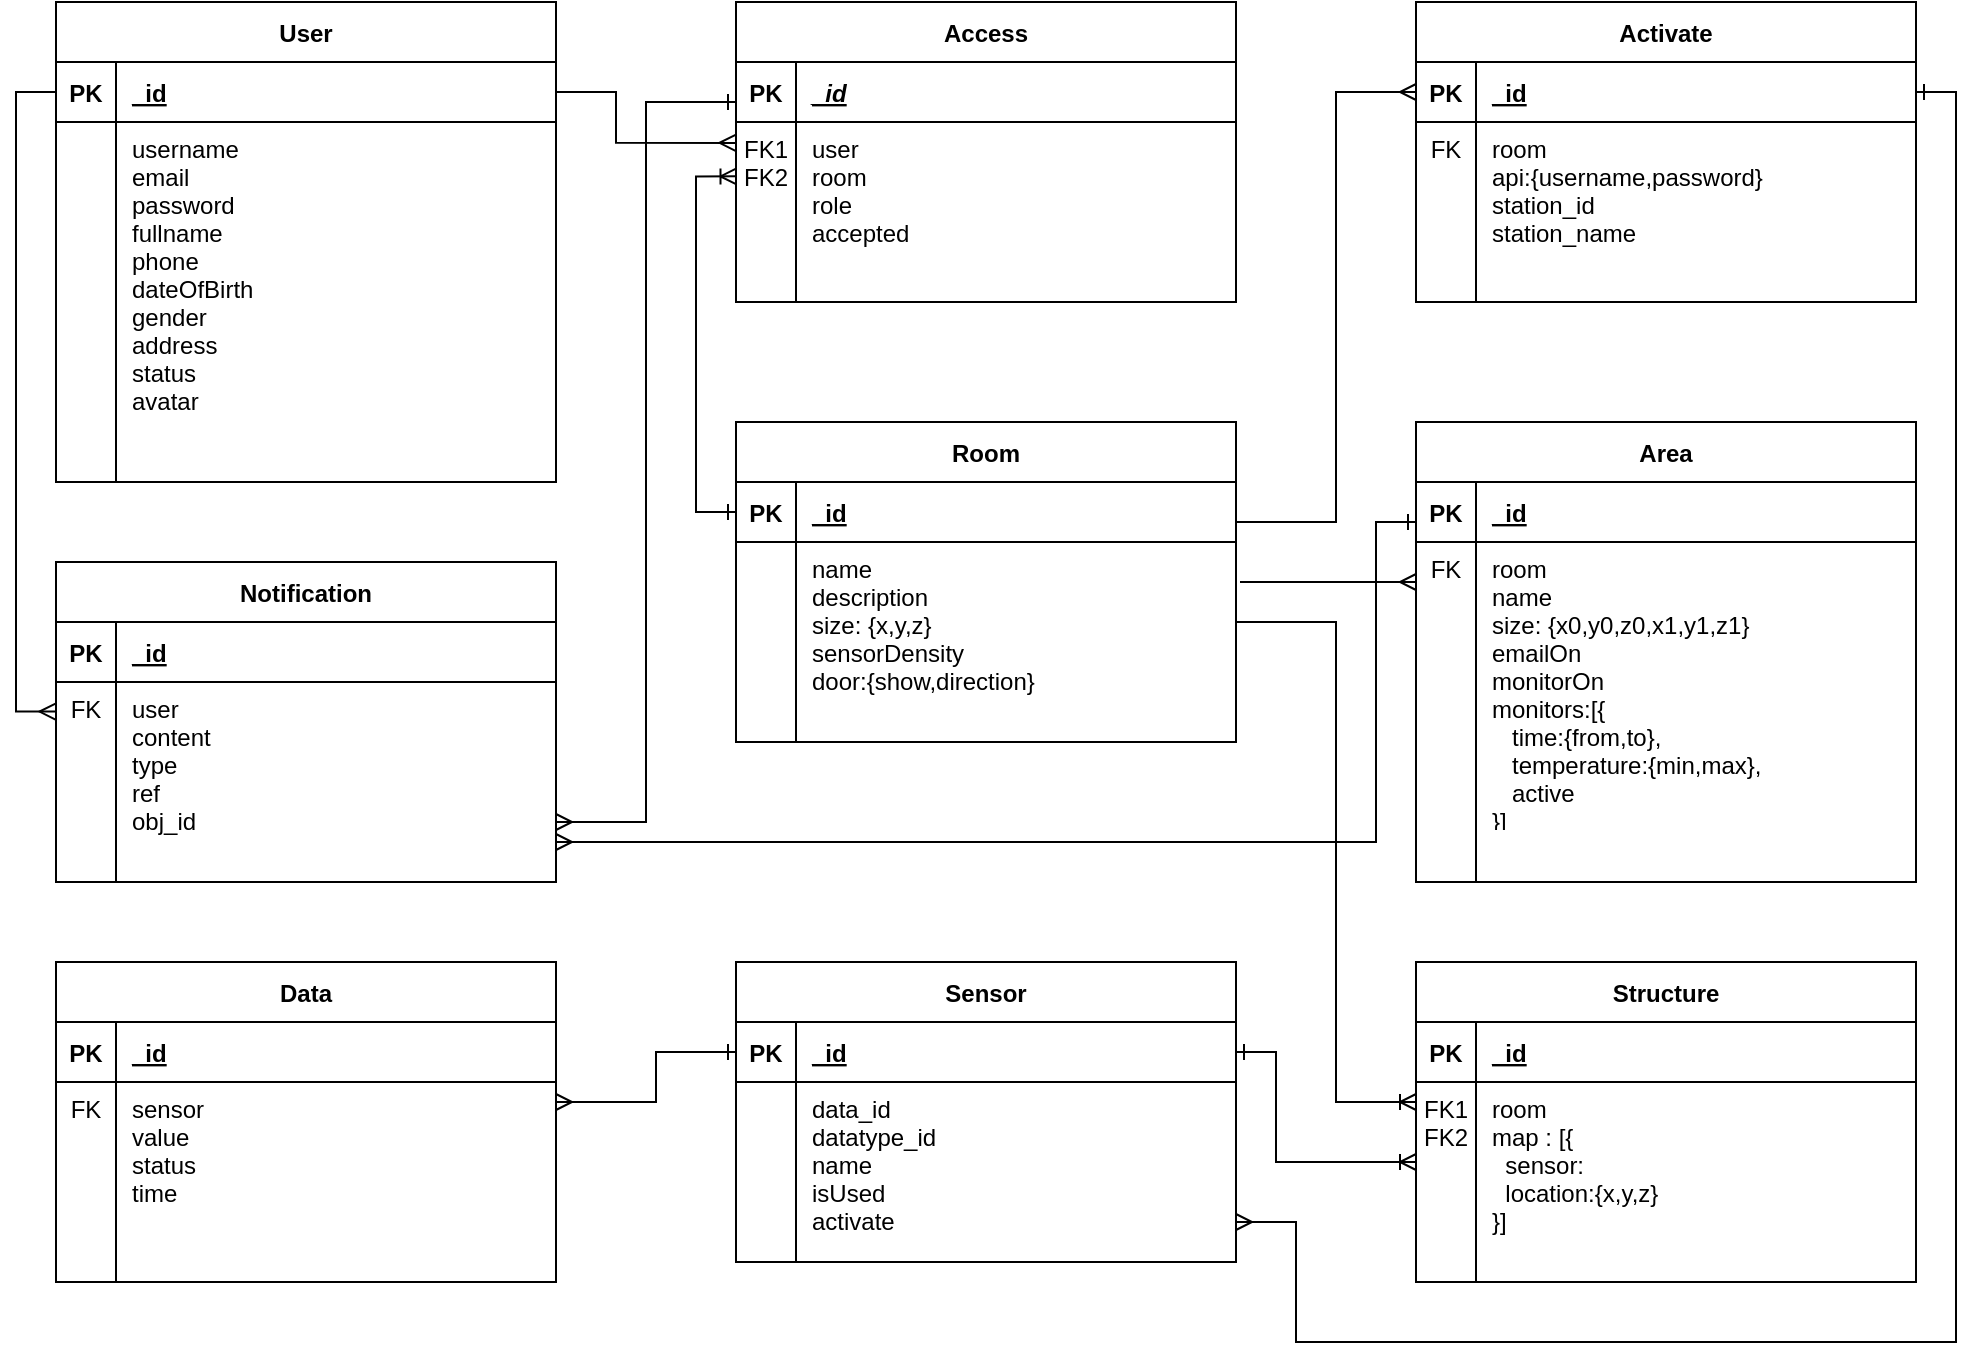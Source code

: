 <mxfile version="13.7.9" type="device"><diagram id="R2lEEEUBdFMjLlhIrx00" name="Page-1"><mxGraphModel dx="1420" dy="840" grid="1" gridSize="10" guides="1" tooltips="1" connect="1" arrows="1" fold="1" page="1" pageScale="1" pageWidth="850" pageHeight="1100" math="0" shadow="0" extFonts="Permanent Marker^https://fonts.googleapis.com/css?family=Permanent+Marker"><root><mxCell id="0"/><mxCell id="1" parent="0"/><mxCell id="O3Qeb1kDTmvBjC7gbuMr-43" value="User" style="shape=table;startSize=30;container=1;collapsible=1;childLayout=tableLayout;fixedRows=1;rowLines=0;fontStyle=1;align=center;resizeLast=1;" parent="1" vertex="1"><mxGeometry x="60" y="30" width="250" height="240" as="geometry"/></mxCell><mxCell id="O3Qeb1kDTmvBjC7gbuMr-44" value="" style="shape=partialRectangle;collapsible=0;dropTarget=0;pointerEvents=0;fillColor=none;points=[[0,0.5],[1,0.5]];portConstraint=eastwest;top=0;left=0;right=0;bottom=1;" parent="O3Qeb1kDTmvBjC7gbuMr-43" vertex="1"><mxGeometry y="30" width="250" height="30" as="geometry"/></mxCell><mxCell id="O3Qeb1kDTmvBjC7gbuMr-45" value="PK" style="shape=partialRectangle;overflow=hidden;connectable=0;fillColor=none;top=0;left=0;bottom=0;right=0;fontStyle=1;" parent="O3Qeb1kDTmvBjC7gbuMr-44" vertex="1"><mxGeometry width="30" height="30" as="geometry"/></mxCell><mxCell id="O3Qeb1kDTmvBjC7gbuMr-46" value="_id" style="shape=partialRectangle;overflow=hidden;connectable=0;fillColor=none;top=0;left=0;bottom=0;right=0;align=left;spacingLeft=6;fontStyle=5;" parent="O3Qeb1kDTmvBjC7gbuMr-44" vertex="1"><mxGeometry x="30" width="220" height="30" as="geometry"/></mxCell><mxCell id="O3Qeb1kDTmvBjC7gbuMr-47" value="" style="shape=partialRectangle;collapsible=0;dropTarget=0;pointerEvents=0;fillColor=none;points=[[0,0.5],[1,0.5]];portConstraint=eastwest;top=0;left=0;right=0;bottom=0;" parent="O3Qeb1kDTmvBjC7gbuMr-43" vertex="1"><mxGeometry y="60" width="250" height="160" as="geometry"/></mxCell><mxCell id="O3Qeb1kDTmvBjC7gbuMr-48" value="" style="shape=partialRectangle;overflow=hidden;connectable=0;fillColor=none;top=0;left=0;bottom=0;right=0;verticalAlign=top;" parent="O3Qeb1kDTmvBjC7gbuMr-47" vertex="1"><mxGeometry width="30" height="160" as="geometry"/></mxCell><mxCell id="O3Qeb1kDTmvBjC7gbuMr-49" value="username&#10;email&#10;password&#10;fullname&#10;phone&#10;dateOfBirth&#10;gender&#10;address&#10;status&#10;avatar" style="shape=partialRectangle;overflow=hidden;connectable=0;fillColor=none;top=0;left=0;bottom=0;right=0;align=left;spacingLeft=6;verticalAlign=top;" parent="O3Qeb1kDTmvBjC7gbuMr-47" vertex="1"><mxGeometry x="30" width="220" height="160" as="geometry"/></mxCell><mxCell id="O3Qeb1kDTmvBjC7gbuMr-50" value="" style="shape=partialRectangle;collapsible=0;dropTarget=0;pointerEvents=0;fillColor=none;points=[[0,0.5],[1,0.5]];portConstraint=eastwest;top=0;left=0;right=0;bottom=0;" parent="O3Qeb1kDTmvBjC7gbuMr-43" vertex="1"><mxGeometry y="220" width="250" height="20" as="geometry"/></mxCell><mxCell id="O3Qeb1kDTmvBjC7gbuMr-51" value="" style="shape=partialRectangle;overflow=hidden;connectable=0;fillColor=none;top=0;left=0;bottom=0;right=0;" parent="O3Qeb1kDTmvBjC7gbuMr-50" vertex="1"><mxGeometry width="30" height="20" as="geometry"/></mxCell><mxCell id="O3Qeb1kDTmvBjC7gbuMr-52" value="" style="shape=partialRectangle;overflow=hidden;connectable=0;fillColor=none;top=0;left=0;bottom=0;right=0;align=left;spacingLeft=6;" parent="O3Qeb1kDTmvBjC7gbuMr-50" vertex="1"><mxGeometry x="30" width="220" height="20" as="geometry"/></mxCell><mxCell id="C-vyLk0tnHw3VtMMgP7b-23" value="Access" style="shape=table;startSize=30;container=1;collapsible=1;childLayout=tableLayout;fixedRows=1;rowLines=0;fontStyle=1;align=center;resizeLast=1;" parent="1" vertex="1"><mxGeometry x="400" y="30" width="250" height="150" as="geometry"><mxRectangle x="40" y="30" width="90" height="30" as="alternateBounds"/></mxGeometry></mxCell><mxCell id="C-vyLk0tnHw3VtMMgP7b-24" value="" style="shape=partialRectangle;collapsible=0;dropTarget=0;pointerEvents=0;fillColor=none;points=[[0,0.5],[1,0.5]];portConstraint=eastwest;top=0;left=0;right=0;bottom=1;" parent="C-vyLk0tnHw3VtMMgP7b-23" vertex="1"><mxGeometry y="30" width="250" height="30" as="geometry"/></mxCell><mxCell id="C-vyLk0tnHw3VtMMgP7b-25" value="PK" style="shape=partialRectangle;overflow=hidden;connectable=0;fillColor=none;top=0;left=0;bottom=0;right=0;fontStyle=1;" parent="C-vyLk0tnHw3VtMMgP7b-24" vertex="1"><mxGeometry width="30" height="30" as="geometry"/></mxCell><mxCell id="C-vyLk0tnHw3VtMMgP7b-26" value="_id" style="shape=partialRectangle;overflow=hidden;connectable=0;fillColor=none;top=0;left=0;bottom=0;right=0;align=left;spacingLeft=6;fontStyle=7;" parent="C-vyLk0tnHw3VtMMgP7b-24" vertex="1"><mxGeometry x="30" width="220" height="30" as="geometry"/></mxCell><mxCell id="C-vyLk0tnHw3VtMMgP7b-27" value="" style="shape=partialRectangle;collapsible=0;dropTarget=0;pointerEvents=0;fillColor=none;points=[[0,0.5],[1,0.5]];portConstraint=eastwest;top=0;left=0;right=0;bottom=0;" parent="C-vyLk0tnHw3VtMMgP7b-23" vertex="1"><mxGeometry y="60" width="250" height="90" as="geometry"/></mxCell><mxCell id="C-vyLk0tnHw3VtMMgP7b-28" value="FK1&#10;FK2" style="shape=partialRectangle;overflow=hidden;connectable=0;fillColor=none;top=0;left=0;bottom=0;right=0;verticalAlign=top;" parent="C-vyLk0tnHw3VtMMgP7b-27" vertex="1"><mxGeometry width="30" height="90" as="geometry"/></mxCell><mxCell id="C-vyLk0tnHw3VtMMgP7b-29" value="user&#10;room&#10;role&#10;accepted" style="shape=partialRectangle;overflow=hidden;connectable=0;fillColor=none;top=0;left=0;bottom=0;right=0;align=left;spacingLeft=6;verticalAlign=top;" parent="C-vyLk0tnHw3VtMMgP7b-27" vertex="1"><mxGeometry x="30" width="220" height="90" as="geometry"/></mxCell><mxCell id="O3Qeb1kDTmvBjC7gbuMr-23" value="Room" style="shape=table;startSize=30;container=1;collapsible=1;childLayout=tableLayout;fixedRows=1;rowLines=0;fontStyle=1;align=center;resizeLast=1;" parent="1" vertex="1"><mxGeometry x="400" y="240" width="250" height="160" as="geometry"/></mxCell><mxCell id="O3Qeb1kDTmvBjC7gbuMr-24" value="" style="shape=partialRectangle;collapsible=0;dropTarget=0;pointerEvents=0;fillColor=none;points=[[0,0.5],[1,0.5]];portConstraint=eastwest;top=0;left=0;right=0;bottom=1;" parent="O3Qeb1kDTmvBjC7gbuMr-23" vertex="1"><mxGeometry y="30" width="250" height="30" as="geometry"/></mxCell><mxCell id="O3Qeb1kDTmvBjC7gbuMr-25" value="PK" style="shape=partialRectangle;overflow=hidden;connectable=0;fillColor=none;top=0;left=0;bottom=0;right=0;fontStyle=1;" parent="O3Qeb1kDTmvBjC7gbuMr-24" vertex="1"><mxGeometry width="30" height="30" as="geometry"/></mxCell><mxCell id="O3Qeb1kDTmvBjC7gbuMr-26" value="_id" style="shape=partialRectangle;overflow=hidden;connectable=0;fillColor=none;top=0;left=0;bottom=0;right=0;align=left;spacingLeft=6;fontStyle=5;" parent="O3Qeb1kDTmvBjC7gbuMr-24" vertex="1"><mxGeometry x="30" width="220" height="30" as="geometry"/></mxCell><mxCell id="O3Qeb1kDTmvBjC7gbuMr-27" value="" style="shape=partialRectangle;collapsible=0;dropTarget=0;pointerEvents=0;fillColor=none;points=[[0,0.5],[1,0.5]];portConstraint=eastwest;top=0;left=0;right=0;bottom=0;" parent="O3Qeb1kDTmvBjC7gbuMr-23" vertex="1"><mxGeometry y="60" width="250" height="80" as="geometry"/></mxCell><mxCell id="O3Qeb1kDTmvBjC7gbuMr-28" value="" style="shape=partialRectangle;overflow=hidden;connectable=0;fillColor=none;top=0;left=0;bottom=0;right=0;verticalAlign=top;" parent="O3Qeb1kDTmvBjC7gbuMr-27" vertex="1"><mxGeometry width="30" height="80" as="geometry"/></mxCell><mxCell id="O3Qeb1kDTmvBjC7gbuMr-29" value="name&#10;description&#10;size: {x,y,z}&#10;sensorDensity&#10;door:{show,direction}" style="shape=partialRectangle;overflow=hidden;connectable=0;fillColor=none;top=0;left=0;bottom=0;right=0;align=left;spacingLeft=6;verticalAlign=top;" parent="O3Qeb1kDTmvBjC7gbuMr-27" vertex="1"><mxGeometry x="30" width="220" height="80" as="geometry"/></mxCell><mxCell id="O3Qeb1kDTmvBjC7gbuMr-30" value="" style="shape=partialRectangle;collapsible=0;dropTarget=0;pointerEvents=0;fillColor=none;points=[[0,0.5],[1,0.5]];portConstraint=eastwest;top=0;left=0;right=0;bottom=0;" parent="O3Qeb1kDTmvBjC7gbuMr-23" vertex="1"><mxGeometry y="140" width="250" height="20" as="geometry"/></mxCell><mxCell id="O3Qeb1kDTmvBjC7gbuMr-31" value="" style="shape=partialRectangle;overflow=hidden;connectable=0;fillColor=none;top=0;left=0;bottom=0;right=0;" parent="O3Qeb1kDTmvBjC7gbuMr-30" vertex="1"><mxGeometry width="30" height="20" as="geometry"/></mxCell><mxCell id="O3Qeb1kDTmvBjC7gbuMr-32" value="" style="shape=partialRectangle;overflow=hidden;connectable=0;fillColor=none;top=0;left=0;bottom=0;right=0;align=left;spacingLeft=6;" parent="O3Qeb1kDTmvBjC7gbuMr-30" vertex="1"><mxGeometry x="30" width="220" height="20" as="geometry"/></mxCell><mxCell id="C-vyLk0tnHw3VtMMgP7b-2" value="Activate" style="shape=table;startSize=30;container=1;collapsible=1;childLayout=tableLayout;fixedRows=1;rowLines=0;fontStyle=1;align=center;resizeLast=1;" parent="1" vertex="1"><mxGeometry x="740" y="30" width="250" height="150" as="geometry"/></mxCell><mxCell id="C-vyLk0tnHw3VtMMgP7b-3" value="" style="shape=partialRectangle;collapsible=0;dropTarget=0;pointerEvents=0;fillColor=none;points=[[0,0.5],[1,0.5]];portConstraint=eastwest;top=0;left=0;right=0;bottom=1;" parent="C-vyLk0tnHw3VtMMgP7b-2" vertex="1"><mxGeometry y="30" width="250" height="30" as="geometry"/></mxCell><mxCell id="C-vyLk0tnHw3VtMMgP7b-4" value="PK" style="shape=partialRectangle;overflow=hidden;connectable=0;fillColor=none;top=0;left=0;bottom=0;right=0;fontStyle=1;" parent="C-vyLk0tnHw3VtMMgP7b-3" vertex="1"><mxGeometry width="30" height="30" as="geometry"/></mxCell><mxCell id="C-vyLk0tnHw3VtMMgP7b-5" value="_id" style="shape=partialRectangle;overflow=hidden;connectable=0;fillColor=none;top=0;left=0;bottom=0;right=0;align=left;spacingLeft=6;fontStyle=5;" parent="C-vyLk0tnHw3VtMMgP7b-3" vertex="1"><mxGeometry x="30" width="220" height="30" as="geometry"/></mxCell><mxCell id="C-vyLk0tnHw3VtMMgP7b-6" value="" style="shape=partialRectangle;collapsible=0;dropTarget=0;pointerEvents=0;fillColor=none;points=[[0,0.5],[1,0.5]];portConstraint=eastwest;top=0;left=0;right=0;bottom=0;" parent="C-vyLk0tnHw3VtMMgP7b-2" vertex="1"><mxGeometry y="60" width="250" height="70" as="geometry"/></mxCell><mxCell id="C-vyLk0tnHw3VtMMgP7b-7" value="FK" style="shape=partialRectangle;overflow=hidden;connectable=0;fillColor=none;top=0;left=0;bottom=0;right=0;verticalAlign=top;" parent="C-vyLk0tnHw3VtMMgP7b-6" vertex="1"><mxGeometry width="30" height="70" as="geometry"/></mxCell><mxCell id="C-vyLk0tnHw3VtMMgP7b-8" value="room&#10;api:{username,password}&#10;station_id&#10;station_name" style="shape=partialRectangle;overflow=hidden;connectable=0;fillColor=none;top=0;left=0;bottom=0;right=0;align=left;spacingLeft=6;verticalAlign=top;" parent="C-vyLk0tnHw3VtMMgP7b-6" vertex="1"><mxGeometry x="30" width="220" height="70" as="geometry"/></mxCell><mxCell id="C-vyLk0tnHw3VtMMgP7b-9" value="" style="shape=partialRectangle;collapsible=0;dropTarget=0;pointerEvents=0;fillColor=none;points=[[0,0.5],[1,0.5]];portConstraint=eastwest;top=0;left=0;right=0;bottom=0;" parent="C-vyLk0tnHw3VtMMgP7b-2" vertex="1"><mxGeometry y="130" width="250" height="20" as="geometry"/></mxCell><mxCell id="C-vyLk0tnHw3VtMMgP7b-10" value="" style="shape=partialRectangle;overflow=hidden;connectable=0;fillColor=none;top=0;left=0;bottom=0;right=0;" parent="C-vyLk0tnHw3VtMMgP7b-9" vertex="1"><mxGeometry width="30" height="20" as="geometry"/></mxCell><mxCell id="C-vyLk0tnHw3VtMMgP7b-11" value="" style="shape=partialRectangle;overflow=hidden;connectable=0;fillColor=none;top=0;left=0;bottom=0;right=0;align=left;spacingLeft=6;" parent="C-vyLk0tnHw3VtMMgP7b-9" vertex="1"><mxGeometry x="30" width="220" height="20" as="geometry"/></mxCell><mxCell id="C-vyLk0tnHw3VtMMgP7b-13" value="Area" style="shape=table;startSize=30;container=1;collapsible=1;childLayout=tableLayout;fixedRows=1;rowLines=0;fontStyle=1;align=center;resizeLast=1;" parent="1" vertex="1"><mxGeometry x="740" y="240" width="250" height="230" as="geometry"/></mxCell><mxCell id="C-vyLk0tnHw3VtMMgP7b-14" value="" style="shape=partialRectangle;collapsible=0;dropTarget=0;pointerEvents=0;fillColor=none;points=[[0,0.5],[1,0.5]];portConstraint=eastwest;top=0;left=0;right=0;bottom=1;" parent="C-vyLk0tnHw3VtMMgP7b-13" vertex="1"><mxGeometry y="30" width="250" height="30" as="geometry"/></mxCell><mxCell id="C-vyLk0tnHw3VtMMgP7b-15" value="PK" style="shape=partialRectangle;overflow=hidden;connectable=0;fillColor=none;top=0;left=0;bottom=0;right=0;fontStyle=1;" parent="C-vyLk0tnHw3VtMMgP7b-14" vertex="1"><mxGeometry width="30" height="30" as="geometry"/></mxCell><mxCell id="C-vyLk0tnHw3VtMMgP7b-16" value="_id" style="shape=partialRectangle;overflow=hidden;connectable=0;fillColor=none;top=0;left=0;bottom=0;right=0;align=left;spacingLeft=6;fontStyle=5;" parent="C-vyLk0tnHw3VtMMgP7b-14" vertex="1"><mxGeometry x="30" width="220" height="30" as="geometry"/></mxCell><mxCell id="C-vyLk0tnHw3VtMMgP7b-17" value="" style="shape=partialRectangle;collapsible=0;dropTarget=0;pointerEvents=0;fillColor=none;points=[[0,0.5],[1,0.5]];portConstraint=eastwest;top=0;left=0;right=0;bottom=0;" parent="C-vyLk0tnHw3VtMMgP7b-13" vertex="1"><mxGeometry y="60" width="250" height="140" as="geometry"/></mxCell><mxCell id="C-vyLk0tnHw3VtMMgP7b-18" value="FK" style="shape=partialRectangle;overflow=hidden;connectable=0;fillColor=none;top=0;left=0;bottom=0;right=0;verticalAlign=top;" parent="C-vyLk0tnHw3VtMMgP7b-17" vertex="1"><mxGeometry width="30" height="140" as="geometry"/></mxCell><mxCell id="C-vyLk0tnHw3VtMMgP7b-19" value="room&#10;name&#10;size: {x0,y0,z0,x1,y1,z1}&#10;emailOn&#10;monitorOn&#10;monitors:[{&#10;   time:{from,to},&#10;   temperature:{min,max}, &#10;   active&#10;}]" style="shape=partialRectangle;overflow=hidden;connectable=0;fillColor=none;top=0;left=0;bottom=0;right=0;align=left;spacingLeft=6;verticalAlign=top;" parent="C-vyLk0tnHw3VtMMgP7b-17" vertex="1"><mxGeometry x="30" width="220" height="140" as="geometry"/></mxCell><mxCell id="C-vyLk0tnHw3VtMMgP7b-20" value="" style="shape=partialRectangle;collapsible=0;dropTarget=0;pointerEvents=0;fillColor=none;points=[[0,0.5],[1,0.5]];portConstraint=eastwest;top=0;left=0;right=0;bottom=0;" parent="C-vyLk0tnHw3VtMMgP7b-13" vertex="1"><mxGeometry y="200" width="250" height="30" as="geometry"/></mxCell><mxCell id="C-vyLk0tnHw3VtMMgP7b-21" value="" style="shape=partialRectangle;overflow=hidden;connectable=0;fillColor=none;top=0;left=0;bottom=0;right=0;" parent="C-vyLk0tnHw3VtMMgP7b-20" vertex="1"><mxGeometry width="30" height="30" as="geometry"/></mxCell><mxCell id="C-vyLk0tnHw3VtMMgP7b-22" value="" style="shape=partialRectangle;overflow=hidden;connectable=0;fillColor=none;top=0;left=0;bottom=0;right=0;align=left;spacingLeft=6;" parent="C-vyLk0tnHw3VtMMgP7b-20" vertex="1"><mxGeometry x="30" width="220" height="30" as="geometry"/></mxCell><mxCell id="O3Qeb1kDTmvBjC7gbuMr-3" value="Data" style="shape=table;startSize=30;container=1;collapsible=1;childLayout=tableLayout;fixedRows=1;rowLines=0;fontStyle=1;align=center;resizeLast=1;" parent="1" vertex="1"><mxGeometry x="60" y="510" width="250" height="160" as="geometry"/></mxCell><mxCell id="O3Qeb1kDTmvBjC7gbuMr-4" value="" style="shape=partialRectangle;collapsible=0;dropTarget=0;pointerEvents=0;fillColor=none;points=[[0,0.5],[1,0.5]];portConstraint=eastwest;top=0;left=0;right=0;bottom=1;" parent="O3Qeb1kDTmvBjC7gbuMr-3" vertex="1"><mxGeometry y="30" width="250" height="30" as="geometry"/></mxCell><mxCell id="O3Qeb1kDTmvBjC7gbuMr-5" value="PK" style="shape=partialRectangle;overflow=hidden;connectable=0;fillColor=none;top=0;left=0;bottom=0;right=0;fontStyle=1;" parent="O3Qeb1kDTmvBjC7gbuMr-4" vertex="1"><mxGeometry width="30" height="30" as="geometry"/></mxCell><mxCell id="O3Qeb1kDTmvBjC7gbuMr-6" value="_id" style="shape=partialRectangle;overflow=hidden;connectable=0;fillColor=none;top=0;left=0;bottom=0;right=0;align=left;spacingLeft=6;fontStyle=5;" parent="O3Qeb1kDTmvBjC7gbuMr-4" vertex="1"><mxGeometry x="30" width="220" height="30" as="geometry"/></mxCell><mxCell id="O3Qeb1kDTmvBjC7gbuMr-7" value="" style="shape=partialRectangle;collapsible=0;dropTarget=0;pointerEvents=0;fillColor=none;points=[[0,0.5],[1,0.5]];portConstraint=eastwest;top=0;left=0;right=0;bottom=0;" parent="O3Qeb1kDTmvBjC7gbuMr-3" vertex="1"><mxGeometry y="60" width="250" height="80" as="geometry"/></mxCell><mxCell id="O3Qeb1kDTmvBjC7gbuMr-8" value="FK" style="shape=partialRectangle;overflow=hidden;connectable=0;fillColor=none;top=0;left=0;bottom=0;right=0;verticalAlign=top;" parent="O3Qeb1kDTmvBjC7gbuMr-7" vertex="1"><mxGeometry width="30" height="80" as="geometry"/></mxCell><mxCell id="O3Qeb1kDTmvBjC7gbuMr-9" value="sensor&#10;value&#10;status&#10;time" style="shape=partialRectangle;overflow=hidden;connectable=0;fillColor=none;top=0;left=0;bottom=0;right=0;align=left;spacingLeft=6;verticalAlign=top;" parent="O3Qeb1kDTmvBjC7gbuMr-7" vertex="1"><mxGeometry x="30" width="220" height="80" as="geometry"/></mxCell><mxCell id="O3Qeb1kDTmvBjC7gbuMr-10" value="" style="shape=partialRectangle;collapsible=0;dropTarget=0;pointerEvents=0;fillColor=none;points=[[0,0.5],[1,0.5]];portConstraint=eastwest;top=0;left=0;right=0;bottom=0;" parent="O3Qeb1kDTmvBjC7gbuMr-3" vertex="1"><mxGeometry y="140" width="250" height="20" as="geometry"/></mxCell><mxCell id="O3Qeb1kDTmvBjC7gbuMr-11" value="" style="shape=partialRectangle;overflow=hidden;connectable=0;fillColor=none;top=0;left=0;bottom=0;right=0;" parent="O3Qeb1kDTmvBjC7gbuMr-10" vertex="1"><mxGeometry width="30" height="20" as="geometry"/></mxCell><mxCell id="O3Qeb1kDTmvBjC7gbuMr-12" value="" style="shape=partialRectangle;overflow=hidden;connectable=0;fillColor=none;top=0;left=0;bottom=0;right=0;align=left;spacingLeft=6;" parent="O3Qeb1kDTmvBjC7gbuMr-10" vertex="1"><mxGeometry x="30" width="220" height="20" as="geometry"/></mxCell><mxCell id="O3Qeb1kDTmvBjC7gbuMr-13" value="Notification" style="shape=table;startSize=30;container=1;collapsible=1;childLayout=tableLayout;fixedRows=1;rowLines=0;fontStyle=1;align=center;resizeLast=1;" parent="1" vertex="1"><mxGeometry x="60" y="310" width="250" height="160" as="geometry"/></mxCell><mxCell id="O3Qeb1kDTmvBjC7gbuMr-14" value="" style="shape=partialRectangle;collapsible=0;dropTarget=0;pointerEvents=0;fillColor=none;points=[[0,0.5],[1,0.5]];portConstraint=eastwest;top=0;left=0;right=0;bottom=1;" parent="O3Qeb1kDTmvBjC7gbuMr-13" vertex="1"><mxGeometry y="30" width="250" height="30" as="geometry"/></mxCell><mxCell id="O3Qeb1kDTmvBjC7gbuMr-15" value="PK" style="shape=partialRectangle;overflow=hidden;connectable=0;fillColor=none;top=0;left=0;bottom=0;right=0;fontStyle=1;" parent="O3Qeb1kDTmvBjC7gbuMr-14" vertex="1"><mxGeometry width="30" height="30" as="geometry"/></mxCell><mxCell id="O3Qeb1kDTmvBjC7gbuMr-16" value="_id" style="shape=partialRectangle;overflow=hidden;connectable=0;fillColor=none;top=0;left=0;bottom=0;right=0;align=left;spacingLeft=6;fontStyle=5;" parent="O3Qeb1kDTmvBjC7gbuMr-14" vertex="1"><mxGeometry x="30" width="220" height="30" as="geometry"/></mxCell><mxCell id="O3Qeb1kDTmvBjC7gbuMr-17" value="" style="shape=partialRectangle;collapsible=0;dropTarget=0;pointerEvents=0;fillColor=none;points=[[0,0.5],[1,0.5]];portConstraint=eastwest;top=0;left=0;right=0;bottom=0;" parent="O3Qeb1kDTmvBjC7gbuMr-13" vertex="1"><mxGeometry y="60" width="250" height="80" as="geometry"/></mxCell><mxCell id="O3Qeb1kDTmvBjC7gbuMr-18" value="FK" style="shape=partialRectangle;overflow=hidden;connectable=0;fillColor=none;top=0;left=0;bottom=0;right=0;verticalAlign=top;" parent="O3Qeb1kDTmvBjC7gbuMr-17" vertex="1"><mxGeometry width="30" height="80" as="geometry"/></mxCell><mxCell id="O3Qeb1kDTmvBjC7gbuMr-19" value="user&#10;content&#10;type&#10;ref&#10;obj_id" style="shape=partialRectangle;overflow=hidden;connectable=0;fillColor=none;top=0;left=0;bottom=0;right=0;align=left;spacingLeft=6;verticalAlign=top;" parent="O3Qeb1kDTmvBjC7gbuMr-17" vertex="1"><mxGeometry x="30" width="220" height="80" as="geometry"/></mxCell><mxCell id="O3Qeb1kDTmvBjC7gbuMr-20" value="" style="shape=partialRectangle;collapsible=0;dropTarget=0;pointerEvents=0;fillColor=none;points=[[0,0.5],[1,0.5]];portConstraint=eastwest;top=0;left=0;right=0;bottom=0;" parent="O3Qeb1kDTmvBjC7gbuMr-13" vertex="1"><mxGeometry y="140" width="250" height="20" as="geometry"/></mxCell><mxCell id="O3Qeb1kDTmvBjC7gbuMr-21" value="" style="shape=partialRectangle;overflow=hidden;connectable=0;fillColor=none;top=0;left=0;bottom=0;right=0;" parent="O3Qeb1kDTmvBjC7gbuMr-20" vertex="1"><mxGeometry width="30" height="20" as="geometry"/></mxCell><mxCell id="O3Qeb1kDTmvBjC7gbuMr-22" value="" style="shape=partialRectangle;overflow=hidden;connectable=0;fillColor=none;top=0;left=0;bottom=0;right=0;align=left;spacingLeft=6;" parent="O3Qeb1kDTmvBjC7gbuMr-20" vertex="1"><mxGeometry x="30" width="220" height="20" as="geometry"/></mxCell><mxCell id="sG4DAM2VP8wmvW2lhJXd-7" style="edgeStyle=orthogonalEdgeStyle;rounded=0;orthogonalLoop=1;jettySize=auto;html=1;entryX=1;entryY=0.5;entryDx=0;entryDy=0;endArrow=none;endFill=0;startArrow=ERoneToMany;startFill=0;" edge="1" parent="1" source="O3Qeb1kDTmvBjC7gbuMr-57" target="O3Qeb1kDTmvBjC7gbuMr-27"><mxGeometry relative="1" as="geometry"><Array as="points"><mxPoint x="700" y="580"/><mxPoint x="700" y="340"/></Array></mxGeometry></mxCell><mxCell id="O3Qeb1kDTmvBjC7gbuMr-33" value="Sensor" style="shape=table;startSize=30;container=1;collapsible=1;childLayout=tableLayout;fixedRows=1;rowLines=0;fontStyle=1;align=center;resizeLast=1;" parent="1" vertex="1"><mxGeometry x="400" y="510" width="250" height="150" as="geometry"/></mxCell><mxCell id="O3Qeb1kDTmvBjC7gbuMr-34" value="" style="shape=partialRectangle;collapsible=0;dropTarget=0;pointerEvents=0;fillColor=none;points=[[0,0.5],[1,0.5]];portConstraint=eastwest;top=0;left=0;right=0;bottom=1;" parent="O3Qeb1kDTmvBjC7gbuMr-33" vertex="1"><mxGeometry y="30" width="250" height="30" as="geometry"/></mxCell><mxCell id="O3Qeb1kDTmvBjC7gbuMr-35" value="PK" style="shape=partialRectangle;overflow=hidden;connectable=0;fillColor=none;top=0;left=0;bottom=0;right=0;fontStyle=1;" parent="O3Qeb1kDTmvBjC7gbuMr-34" vertex="1"><mxGeometry width="30" height="30" as="geometry"/></mxCell><mxCell id="O3Qeb1kDTmvBjC7gbuMr-36" value="_id" style="shape=partialRectangle;overflow=hidden;connectable=0;fillColor=none;top=0;left=0;bottom=0;right=0;align=left;spacingLeft=6;fontStyle=5;" parent="O3Qeb1kDTmvBjC7gbuMr-34" vertex="1"><mxGeometry x="30" width="220" height="30" as="geometry"/></mxCell><mxCell id="O3Qeb1kDTmvBjC7gbuMr-37" value="" style="shape=partialRectangle;collapsible=0;dropTarget=0;pointerEvents=0;fillColor=none;points=[[0,0.5],[1,0.5]];portConstraint=eastwest;top=0;left=0;right=0;bottom=0;" parent="O3Qeb1kDTmvBjC7gbuMr-33" vertex="1"><mxGeometry y="60" width="250" height="70" as="geometry"/></mxCell><mxCell id="O3Qeb1kDTmvBjC7gbuMr-38" value="" style="shape=partialRectangle;overflow=hidden;connectable=0;fillColor=none;top=0;left=0;bottom=0;right=0;verticalAlign=top;" parent="O3Qeb1kDTmvBjC7gbuMr-37" vertex="1"><mxGeometry width="30" height="70" as="geometry"/></mxCell><mxCell id="O3Qeb1kDTmvBjC7gbuMr-39" value="data_id&#10;datatype_id&#10;name&#10;isUsed&#10;activate" style="shape=partialRectangle;overflow=hidden;connectable=0;fillColor=none;top=0;left=0;bottom=0;right=0;align=left;spacingLeft=6;verticalAlign=top;" parent="O3Qeb1kDTmvBjC7gbuMr-37" vertex="1"><mxGeometry x="30" width="220" height="70" as="geometry"/></mxCell><mxCell id="O3Qeb1kDTmvBjC7gbuMr-40" value="" style="shape=partialRectangle;collapsible=0;dropTarget=0;pointerEvents=0;fillColor=none;points=[[0,0.5],[1,0.5]];portConstraint=eastwest;top=0;left=0;right=0;bottom=0;" parent="O3Qeb1kDTmvBjC7gbuMr-33" vertex="1"><mxGeometry y="130" width="250" height="20" as="geometry"/></mxCell><mxCell id="O3Qeb1kDTmvBjC7gbuMr-41" value="" style="shape=partialRectangle;overflow=hidden;connectable=0;fillColor=none;top=0;left=0;bottom=0;right=0;" parent="O3Qeb1kDTmvBjC7gbuMr-40" vertex="1"><mxGeometry width="30" height="20" as="geometry"/></mxCell><mxCell id="O3Qeb1kDTmvBjC7gbuMr-42" value="" style="shape=partialRectangle;overflow=hidden;connectable=0;fillColor=none;top=0;left=0;bottom=0;right=0;align=left;spacingLeft=6;" parent="O3Qeb1kDTmvBjC7gbuMr-40" vertex="1"><mxGeometry x="30" width="220" height="20" as="geometry"/></mxCell><mxCell id="sG4DAM2VP8wmvW2lhJXd-4" style="edgeStyle=orthogonalEdgeStyle;rounded=0;orthogonalLoop=1;jettySize=auto;html=1;entryX=0;entryY=0.5;entryDx=0;entryDy=0;exitX=-0.001;exitY=0.185;exitDx=0;exitDy=0;exitPerimeter=0;endArrow=none;endFill=0;startArrow=ERmany;startFill=0;" edge="1" parent="1" source="O3Qeb1kDTmvBjC7gbuMr-17" target="O3Qeb1kDTmvBjC7gbuMr-44"><mxGeometry relative="1" as="geometry"/></mxCell><mxCell id="sG4DAM2VP8wmvW2lhJXd-5" style="edgeStyle=orthogonalEdgeStyle;rounded=0;orthogonalLoop=1;jettySize=auto;html=1;entryX=1;entryY=0.5;entryDx=0;entryDy=0;exitX=-0.001;exitY=0.116;exitDx=0;exitDy=0;exitPerimeter=0;endArrow=none;endFill=0;startArrow=ERmany;startFill=0;" edge="1" parent="1" source="C-vyLk0tnHw3VtMMgP7b-27" target="O3Qeb1kDTmvBjC7gbuMr-44"><mxGeometry relative="1" as="geometry"><Array as="points"><mxPoint x="340" y="100"/><mxPoint x="340" y="75"/></Array></mxGeometry></mxCell><mxCell id="sG4DAM2VP8wmvW2lhJXd-19" style="edgeStyle=orthogonalEdgeStyle;rounded=0;orthogonalLoop=1;jettySize=auto;html=1;entryX=1;entryY=0.5;entryDx=0;entryDy=0;startArrow=ERoneToMany;startFill=0;endArrow=ERone;endFill=0;" edge="1" parent="1" source="O3Qeb1kDTmvBjC7gbuMr-57" target="O3Qeb1kDTmvBjC7gbuMr-34"><mxGeometry relative="1" as="geometry"><Array as="points"><mxPoint x="670" y="610"/><mxPoint x="670" y="555"/></Array></mxGeometry></mxCell><mxCell id="sG4DAM2VP8wmvW2lhJXd-20" style="edgeStyle=orthogonalEdgeStyle;rounded=0;orthogonalLoop=1;jettySize=auto;html=1;entryX=1.008;entryY=0.25;entryDx=0;entryDy=0;entryPerimeter=0;endArrow=none;endFill=0;startArrow=ERmany;startFill=0;" edge="1" parent="1" source="C-vyLk0tnHw3VtMMgP7b-17" target="O3Qeb1kDTmvBjC7gbuMr-27"><mxGeometry relative="1" as="geometry"><Array as="points"><mxPoint x="680" y="320"/><mxPoint x="680" y="320"/></Array></mxGeometry></mxCell><mxCell id="O3Qeb1kDTmvBjC7gbuMr-53" value="Structure" style="shape=table;startSize=30;container=1;collapsible=1;childLayout=tableLayout;fixedRows=1;rowLines=0;fontStyle=1;align=center;resizeLast=1;" parent="1" vertex="1"><mxGeometry x="740" y="510" width="250" height="160" as="geometry"/></mxCell><mxCell id="O3Qeb1kDTmvBjC7gbuMr-54" value="" style="shape=partialRectangle;collapsible=0;dropTarget=0;pointerEvents=0;fillColor=none;points=[[0,0.5],[1,0.5]];portConstraint=eastwest;top=0;left=0;right=0;bottom=1;" parent="O3Qeb1kDTmvBjC7gbuMr-53" vertex="1"><mxGeometry y="30" width="250" height="30" as="geometry"/></mxCell><mxCell id="O3Qeb1kDTmvBjC7gbuMr-55" value="PK" style="shape=partialRectangle;overflow=hidden;connectable=0;fillColor=none;top=0;left=0;bottom=0;right=0;fontStyle=1;" parent="O3Qeb1kDTmvBjC7gbuMr-54" vertex="1"><mxGeometry width="30" height="30" as="geometry"/></mxCell><mxCell id="O3Qeb1kDTmvBjC7gbuMr-56" value="_id" style="shape=partialRectangle;overflow=hidden;connectable=0;fillColor=none;top=0;left=0;bottom=0;right=0;align=left;spacingLeft=6;fontStyle=5;" parent="O3Qeb1kDTmvBjC7gbuMr-54" vertex="1"><mxGeometry x="30" width="220" height="30" as="geometry"/></mxCell><mxCell id="O3Qeb1kDTmvBjC7gbuMr-57" value="" style="shape=partialRectangle;collapsible=0;dropTarget=0;pointerEvents=0;fillColor=none;points=[[0,0.5],[1,0.5]];portConstraint=eastwest;top=0;left=0;right=0;bottom=0;" parent="O3Qeb1kDTmvBjC7gbuMr-53" vertex="1"><mxGeometry y="60" width="250" height="80" as="geometry"/></mxCell><mxCell id="O3Qeb1kDTmvBjC7gbuMr-58" value="FK1&#10;FK2" style="shape=partialRectangle;overflow=hidden;connectable=0;fillColor=none;top=0;left=0;bottom=0;right=0;verticalAlign=top;" parent="O3Qeb1kDTmvBjC7gbuMr-57" vertex="1"><mxGeometry width="30" height="80" as="geometry"/></mxCell><mxCell id="O3Qeb1kDTmvBjC7gbuMr-59" value="room&#10;map : [{&#10;  sensor:&#10;  location:{x,y,z}&#10;}]" style="shape=partialRectangle;overflow=hidden;connectable=0;fillColor=none;top=0;left=0;bottom=0;right=0;align=left;spacingLeft=6;verticalAlign=top;" parent="O3Qeb1kDTmvBjC7gbuMr-57" vertex="1"><mxGeometry x="30" width="220" height="80" as="geometry"/></mxCell><mxCell id="O3Qeb1kDTmvBjC7gbuMr-60" value="" style="shape=partialRectangle;collapsible=0;dropTarget=0;pointerEvents=0;fillColor=none;points=[[0,0.5],[1,0.5]];portConstraint=eastwest;top=0;left=0;right=0;bottom=0;" parent="O3Qeb1kDTmvBjC7gbuMr-53" vertex="1"><mxGeometry y="140" width="250" height="20" as="geometry"/></mxCell><mxCell id="O3Qeb1kDTmvBjC7gbuMr-61" value="" style="shape=partialRectangle;overflow=hidden;connectable=0;fillColor=none;top=0;left=0;bottom=0;right=0;" parent="O3Qeb1kDTmvBjC7gbuMr-60" vertex="1"><mxGeometry width="30" height="20" as="geometry"/></mxCell><mxCell id="O3Qeb1kDTmvBjC7gbuMr-62" value="" style="shape=partialRectangle;overflow=hidden;connectable=0;fillColor=none;top=0;left=0;bottom=0;right=0;align=left;spacingLeft=6;" parent="O3Qeb1kDTmvBjC7gbuMr-60" vertex="1"><mxGeometry x="30" width="220" height="20" as="geometry"/></mxCell><mxCell id="sG4DAM2VP8wmvW2lhJXd-21" style="edgeStyle=orthogonalEdgeStyle;rounded=0;orthogonalLoop=1;jettySize=auto;html=1;endArrow=none;endFill=0;startArrow=ERmany;startFill=0;" edge="1" parent="1" source="C-vyLk0tnHw3VtMMgP7b-3" target="O3Qeb1kDTmvBjC7gbuMr-23"><mxGeometry relative="1" as="geometry"><Array as="points"><mxPoint x="700" y="75"/><mxPoint x="700" y="290"/></Array></mxGeometry></mxCell><mxCell id="sG4DAM2VP8wmvW2lhJXd-22" style="edgeStyle=orthogonalEdgeStyle;rounded=0;orthogonalLoop=1;jettySize=auto;html=1;entryX=0;entryY=0.5;entryDx=0;entryDy=0;endArrow=ERone;endFill=0;startArrow=ERmany;startFill=0;" edge="1" parent="1" target="O3Qeb1kDTmvBjC7gbuMr-34"><mxGeometry relative="1" as="geometry"><mxPoint x="310" y="580" as="sourcePoint"/><Array as="points"><mxPoint x="310" y="580"/><mxPoint x="360" y="580"/><mxPoint x="360" y="555"/></Array></mxGeometry></mxCell><mxCell id="sG4DAM2VP8wmvW2lhJXd-23" style="edgeStyle=orthogonalEdgeStyle;rounded=0;orthogonalLoop=1;jettySize=auto;html=1;entryX=0;entryY=0.5;entryDx=0;entryDy=0;exitX=0.001;exitY=0.302;exitDx=0;exitDy=0;exitPerimeter=0;endArrow=ERone;endFill=0;startArrow=ERoneToMany;startFill=0;" edge="1" parent="1" source="C-vyLk0tnHw3VtMMgP7b-27" target="O3Qeb1kDTmvBjC7gbuMr-24"><mxGeometry relative="1" as="geometry"/></mxCell><mxCell id="sG4DAM2VP8wmvW2lhJXd-24" style="edgeStyle=orthogonalEdgeStyle;rounded=0;orthogonalLoop=1;jettySize=auto;html=1;endArrow=ERone;endFill=0;startArrow=ERmany;startFill=0;" edge="1" parent="1" source="O3Qeb1kDTmvBjC7gbuMr-17" target="C-vyLk0tnHw3VtMMgP7b-24"><mxGeometry relative="1" as="geometry"><Array as="points"><mxPoint x="355" y="440"/><mxPoint x="355" y="80"/></Array></mxGeometry></mxCell><mxCell id="sG4DAM2VP8wmvW2lhJXd-25" style="edgeStyle=orthogonalEdgeStyle;rounded=0;orthogonalLoop=1;jettySize=auto;html=1;endArrow=ERone;endFill=0;startArrow=ERmany;startFill=0;" edge="1" parent="1" source="O3Qeb1kDTmvBjC7gbuMr-17"><mxGeometry relative="1" as="geometry"><mxPoint x="740" y="290" as="targetPoint"/><Array as="points"><mxPoint x="720" y="450"/><mxPoint x="720" y="290"/></Array></mxGeometry></mxCell><mxCell id="sG4DAM2VP8wmvW2lhJXd-26" style="edgeStyle=orthogonalEdgeStyle;rounded=0;orthogonalLoop=1;jettySize=auto;html=1;entryX=1;entryY=0.5;entryDx=0;entryDy=0;endArrow=ERone;endFill=0;startArrow=ERmany;startFill=0;" edge="1" parent="1" source="O3Qeb1kDTmvBjC7gbuMr-40" target="C-vyLk0tnHw3VtMMgP7b-3"><mxGeometry relative="1" as="geometry"><Array as="points"><mxPoint x="680" y="640"/><mxPoint x="680" y="700"/><mxPoint x="1010" y="700"/><mxPoint x="1010" y="75"/></Array></mxGeometry></mxCell></root></mxGraphModel></diagram></mxfile>